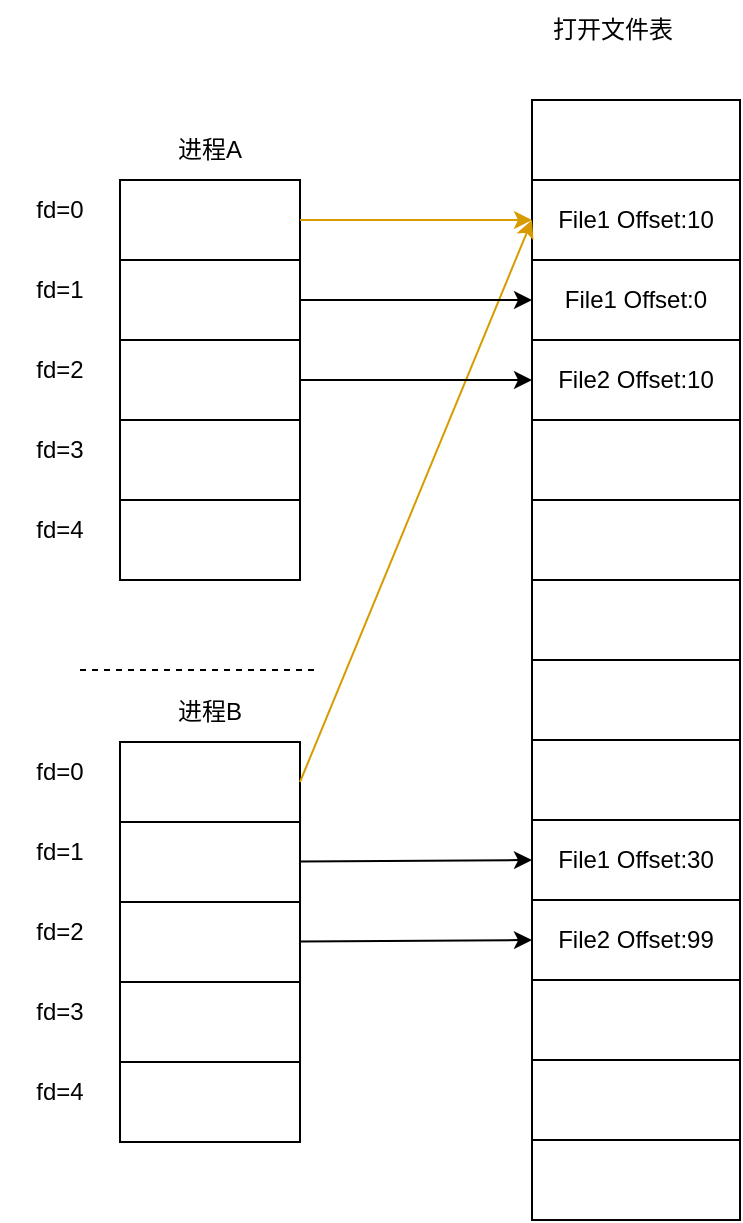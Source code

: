 <mxfile version="20.4.0" type="github">
  <diagram id="ZzIfgdE_HQE-ywpYCpP_" name="第 1 页">
    <mxGraphModel dx="1550" dy="844" grid="1" gridSize="10" guides="1" tooltips="1" connect="1" arrows="1" fold="1" page="1" pageScale="1" pageWidth="827" pageHeight="1169" math="0" shadow="0">
      <root>
        <mxCell id="0" />
        <mxCell id="1" parent="0" />
        <mxCell id="CD1J--MnG_Ev1wGPMHWV-1" value="" style="shape=table;html=1;whiteSpace=wrap;startSize=0;container=1;collapsible=0;childLayout=tableLayout;" vertex="1" parent="1">
          <mxGeometry x="210" y="290" width="90" height="200" as="geometry" />
        </mxCell>
        <mxCell id="CD1J--MnG_Ev1wGPMHWV-2" value="" style="shape=tableRow;horizontal=0;startSize=0;swimlaneHead=0;swimlaneBody=0;top=0;left=0;bottom=0;right=0;collapsible=0;dropTarget=0;fillColor=none;points=[[0,0.5],[1,0.5]];portConstraint=eastwest;" vertex="1" parent="CD1J--MnG_Ev1wGPMHWV-1">
          <mxGeometry width="90" height="40" as="geometry" />
        </mxCell>
        <mxCell id="CD1J--MnG_Ev1wGPMHWV-3" value="" style="shape=partialRectangle;html=1;whiteSpace=wrap;connectable=0;fillColor=none;top=0;left=0;bottom=0;right=0;overflow=hidden;" vertex="1" parent="CD1J--MnG_Ev1wGPMHWV-2">
          <mxGeometry width="90" height="40" as="geometry">
            <mxRectangle width="90" height="40" as="alternateBounds" />
          </mxGeometry>
        </mxCell>
        <mxCell id="CD1J--MnG_Ev1wGPMHWV-14" value="" style="shape=tableRow;horizontal=0;startSize=0;swimlaneHead=0;swimlaneBody=0;top=0;left=0;bottom=0;right=0;collapsible=0;dropTarget=0;fillColor=none;points=[[0,0.5],[1,0.5]];portConstraint=eastwest;" vertex="1" parent="CD1J--MnG_Ev1wGPMHWV-1">
          <mxGeometry y="40" width="90" height="40" as="geometry" />
        </mxCell>
        <mxCell id="CD1J--MnG_Ev1wGPMHWV-15" value="" style="shape=partialRectangle;html=1;whiteSpace=wrap;connectable=0;fillColor=none;top=0;left=0;bottom=0;right=0;overflow=hidden;" vertex="1" parent="CD1J--MnG_Ev1wGPMHWV-14">
          <mxGeometry width="90" height="40" as="geometry">
            <mxRectangle width="90" height="40" as="alternateBounds" />
          </mxGeometry>
        </mxCell>
        <mxCell id="CD1J--MnG_Ev1wGPMHWV-6" value="" style="shape=tableRow;horizontal=0;startSize=0;swimlaneHead=0;swimlaneBody=0;top=0;left=0;bottom=0;right=0;collapsible=0;dropTarget=0;fillColor=none;points=[[0,0.5],[1,0.5]];portConstraint=eastwest;" vertex="1" parent="CD1J--MnG_Ev1wGPMHWV-1">
          <mxGeometry y="80" width="90" height="40" as="geometry" />
        </mxCell>
        <mxCell id="CD1J--MnG_Ev1wGPMHWV-7" value="" style="shape=partialRectangle;html=1;whiteSpace=wrap;connectable=0;fillColor=none;top=0;left=0;bottom=0;right=0;overflow=hidden;" vertex="1" parent="CD1J--MnG_Ev1wGPMHWV-6">
          <mxGeometry width="90" height="40" as="geometry">
            <mxRectangle width="90" height="40" as="alternateBounds" />
          </mxGeometry>
        </mxCell>
        <mxCell id="CD1J--MnG_Ev1wGPMHWV-10" value="" style="shape=tableRow;horizontal=0;startSize=0;swimlaneHead=0;swimlaneBody=0;top=0;left=0;bottom=0;right=0;collapsible=0;dropTarget=0;fillColor=none;points=[[0,0.5],[1,0.5]];portConstraint=eastwest;" vertex="1" parent="CD1J--MnG_Ev1wGPMHWV-1">
          <mxGeometry y="120" width="90" height="40" as="geometry" />
        </mxCell>
        <mxCell id="CD1J--MnG_Ev1wGPMHWV-11" value="" style="shape=partialRectangle;html=1;whiteSpace=wrap;connectable=0;fillColor=none;top=0;left=0;bottom=0;right=0;overflow=hidden;" vertex="1" parent="CD1J--MnG_Ev1wGPMHWV-10">
          <mxGeometry width="90" height="40" as="geometry">
            <mxRectangle width="90" height="40" as="alternateBounds" />
          </mxGeometry>
        </mxCell>
        <mxCell id="CD1J--MnG_Ev1wGPMHWV-19" style="shape=tableRow;horizontal=0;startSize=0;swimlaneHead=0;swimlaneBody=0;top=0;left=0;bottom=0;right=0;collapsible=0;dropTarget=0;fillColor=none;points=[[0,0.5],[1,0.5]];portConstraint=eastwest;" vertex="1" parent="CD1J--MnG_Ev1wGPMHWV-1">
          <mxGeometry y="160" width="90" height="40" as="geometry" />
        </mxCell>
        <mxCell id="CD1J--MnG_Ev1wGPMHWV-20" style="shape=partialRectangle;html=1;whiteSpace=wrap;connectable=0;fillColor=none;top=0;left=0;bottom=0;right=0;overflow=hidden;" vertex="1" parent="CD1J--MnG_Ev1wGPMHWV-19">
          <mxGeometry width="90" height="40" as="geometry">
            <mxRectangle width="90" height="40" as="alternateBounds" />
          </mxGeometry>
        </mxCell>
        <mxCell id="CD1J--MnG_Ev1wGPMHWV-22" value="fd=0" style="text;html=1;strokeColor=none;fillColor=none;align=center;verticalAlign=middle;whiteSpace=wrap;rounded=0;" vertex="1" parent="1">
          <mxGeometry x="150" y="290" width="60" height="30" as="geometry" />
        </mxCell>
        <mxCell id="CD1J--MnG_Ev1wGPMHWV-24" value="fd=1" style="text;html=1;strokeColor=none;fillColor=none;align=center;verticalAlign=middle;whiteSpace=wrap;rounded=0;" vertex="1" parent="1">
          <mxGeometry x="150" y="330" width="60" height="30" as="geometry" />
        </mxCell>
        <mxCell id="CD1J--MnG_Ev1wGPMHWV-25" value="fd=2" style="text;html=1;strokeColor=none;fillColor=none;align=center;verticalAlign=middle;whiteSpace=wrap;rounded=0;" vertex="1" parent="1">
          <mxGeometry x="150" y="370" width="60" height="30" as="geometry" />
        </mxCell>
        <mxCell id="CD1J--MnG_Ev1wGPMHWV-26" value="fd=3" style="text;html=1;strokeColor=none;fillColor=none;align=center;verticalAlign=middle;whiteSpace=wrap;rounded=0;" vertex="1" parent="1">
          <mxGeometry x="150" y="410" width="60" height="30" as="geometry" />
        </mxCell>
        <mxCell id="CD1J--MnG_Ev1wGPMHWV-27" value="fd=4" style="text;html=1;strokeColor=none;fillColor=none;align=center;verticalAlign=middle;whiteSpace=wrap;rounded=0;" vertex="1" parent="1">
          <mxGeometry x="150" y="450" width="60" height="30" as="geometry" />
        </mxCell>
        <mxCell id="CD1J--MnG_Ev1wGPMHWV-28" value="" style="shape=table;html=1;whiteSpace=wrap;startSize=0;container=1;collapsible=0;childLayout=tableLayout;" vertex="1" parent="1">
          <mxGeometry x="416" y="250" width="104" height="560" as="geometry" />
        </mxCell>
        <mxCell id="CD1J--MnG_Ev1wGPMHWV-29" value="" style="shape=tableRow;horizontal=0;startSize=0;swimlaneHead=0;swimlaneBody=0;top=0;left=0;bottom=0;right=0;collapsible=0;dropTarget=0;fillColor=none;points=[[0,0.5],[1,0.5]];portConstraint=eastwest;" vertex="1" parent="CD1J--MnG_Ev1wGPMHWV-28">
          <mxGeometry width="104" height="40" as="geometry" />
        </mxCell>
        <mxCell id="CD1J--MnG_Ev1wGPMHWV-30" value="" style="shape=partialRectangle;html=1;whiteSpace=wrap;connectable=0;fillColor=none;top=0;left=0;bottom=0;right=0;overflow=hidden;" vertex="1" parent="CD1J--MnG_Ev1wGPMHWV-29">
          <mxGeometry width="104" height="40" as="geometry">
            <mxRectangle width="104" height="40" as="alternateBounds" />
          </mxGeometry>
        </mxCell>
        <mxCell id="CD1J--MnG_Ev1wGPMHWV-31" value="" style="shape=tableRow;horizontal=0;startSize=0;swimlaneHead=0;swimlaneBody=0;top=0;left=0;bottom=0;right=0;collapsible=0;dropTarget=0;fillColor=none;points=[[0,0.5],[1,0.5]];portConstraint=eastwest;" vertex="1" parent="CD1J--MnG_Ev1wGPMHWV-28">
          <mxGeometry y="40" width="104" height="40" as="geometry" />
        </mxCell>
        <mxCell id="CD1J--MnG_Ev1wGPMHWV-32" value="File1 Offset:10" style="shape=partialRectangle;html=1;whiteSpace=wrap;connectable=0;fillColor=none;top=0;left=0;bottom=0;right=0;overflow=hidden;" vertex="1" parent="CD1J--MnG_Ev1wGPMHWV-31">
          <mxGeometry width="104" height="40" as="geometry">
            <mxRectangle width="104" height="40" as="alternateBounds" />
          </mxGeometry>
        </mxCell>
        <mxCell id="CD1J--MnG_Ev1wGPMHWV-33" value="" style="shape=tableRow;horizontal=0;startSize=0;swimlaneHead=0;swimlaneBody=0;top=0;left=0;bottom=0;right=0;collapsible=0;dropTarget=0;fillColor=none;points=[[0,0.5],[1,0.5]];portConstraint=eastwest;" vertex="1" parent="CD1J--MnG_Ev1wGPMHWV-28">
          <mxGeometry y="80" width="104" height="40" as="geometry" />
        </mxCell>
        <mxCell id="CD1J--MnG_Ev1wGPMHWV-34" value="File1 Offset:0" style="shape=partialRectangle;html=1;whiteSpace=wrap;connectable=0;fillColor=none;top=0;left=0;bottom=0;right=0;overflow=hidden;" vertex="1" parent="CD1J--MnG_Ev1wGPMHWV-33">
          <mxGeometry width="104" height="40" as="geometry">
            <mxRectangle width="104" height="40" as="alternateBounds" />
          </mxGeometry>
        </mxCell>
        <mxCell id="CD1J--MnG_Ev1wGPMHWV-35" value="" style="shape=tableRow;horizontal=0;startSize=0;swimlaneHead=0;swimlaneBody=0;top=0;left=0;bottom=0;right=0;collapsible=0;dropTarget=0;fillColor=none;points=[[0,0.5],[1,0.5]];portConstraint=eastwest;" vertex="1" parent="CD1J--MnG_Ev1wGPMHWV-28">
          <mxGeometry y="120" width="104" height="40" as="geometry" />
        </mxCell>
        <mxCell id="CD1J--MnG_Ev1wGPMHWV-36" value="File2 Offset:10" style="shape=partialRectangle;html=1;whiteSpace=wrap;connectable=0;fillColor=none;top=0;left=0;bottom=0;right=0;overflow=hidden;" vertex="1" parent="CD1J--MnG_Ev1wGPMHWV-35">
          <mxGeometry width="104" height="40" as="geometry">
            <mxRectangle width="104" height="40" as="alternateBounds" />
          </mxGeometry>
        </mxCell>
        <mxCell id="CD1J--MnG_Ev1wGPMHWV-37" style="shape=tableRow;horizontal=0;startSize=0;swimlaneHead=0;swimlaneBody=0;top=0;left=0;bottom=0;right=0;collapsible=0;dropTarget=0;fillColor=none;points=[[0,0.5],[1,0.5]];portConstraint=eastwest;" vertex="1" parent="CD1J--MnG_Ev1wGPMHWV-28">
          <mxGeometry y="160" width="104" height="40" as="geometry" />
        </mxCell>
        <mxCell id="CD1J--MnG_Ev1wGPMHWV-38" style="shape=partialRectangle;html=1;whiteSpace=wrap;connectable=0;fillColor=none;top=0;left=0;bottom=0;right=0;overflow=hidden;" vertex="1" parent="CD1J--MnG_Ev1wGPMHWV-37">
          <mxGeometry width="104" height="40" as="geometry">
            <mxRectangle width="104" height="40" as="alternateBounds" />
          </mxGeometry>
        </mxCell>
        <mxCell id="CD1J--MnG_Ev1wGPMHWV-63" style="shape=tableRow;horizontal=0;startSize=0;swimlaneHead=0;swimlaneBody=0;top=0;left=0;bottom=0;right=0;collapsible=0;dropTarget=0;fillColor=none;points=[[0,0.5],[1,0.5]];portConstraint=eastwest;" vertex="1" parent="CD1J--MnG_Ev1wGPMHWV-28">
          <mxGeometry y="200" width="104" height="40" as="geometry" />
        </mxCell>
        <mxCell id="CD1J--MnG_Ev1wGPMHWV-64" style="shape=partialRectangle;html=1;whiteSpace=wrap;connectable=0;fillColor=none;top=0;left=0;bottom=0;right=0;overflow=hidden;" vertex="1" parent="CD1J--MnG_Ev1wGPMHWV-63">
          <mxGeometry width="104" height="40" as="geometry">
            <mxRectangle width="104" height="40" as="alternateBounds" />
          </mxGeometry>
        </mxCell>
        <mxCell id="CD1J--MnG_Ev1wGPMHWV-65" style="shape=tableRow;horizontal=0;startSize=0;swimlaneHead=0;swimlaneBody=0;top=0;left=0;bottom=0;right=0;collapsible=0;dropTarget=0;fillColor=none;points=[[0,0.5],[1,0.5]];portConstraint=eastwest;" vertex="1" parent="CD1J--MnG_Ev1wGPMHWV-28">
          <mxGeometry y="240" width="104" height="40" as="geometry" />
        </mxCell>
        <mxCell id="CD1J--MnG_Ev1wGPMHWV-66" style="shape=partialRectangle;html=1;whiteSpace=wrap;connectable=0;fillColor=none;top=0;left=0;bottom=0;right=0;overflow=hidden;" vertex="1" parent="CD1J--MnG_Ev1wGPMHWV-65">
          <mxGeometry width="104" height="40" as="geometry">
            <mxRectangle width="104" height="40" as="alternateBounds" />
          </mxGeometry>
        </mxCell>
        <mxCell id="CD1J--MnG_Ev1wGPMHWV-67" style="shape=tableRow;horizontal=0;startSize=0;swimlaneHead=0;swimlaneBody=0;top=0;left=0;bottom=0;right=0;collapsible=0;dropTarget=0;fillColor=none;points=[[0,0.5],[1,0.5]];portConstraint=eastwest;" vertex="1" parent="CD1J--MnG_Ev1wGPMHWV-28">
          <mxGeometry y="280" width="104" height="40" as="geometry" />
        </mxCell>
        <mxCell id="CD1J--MnG_Ev1wGPMHWV-68" style="shape=partialRectangle;html=1;whiteSpace=wrap;connectable=0;fillColor=none;top=0;left=0;bottom=0;right=0;overflow=hidden;" vertex="1" parent="CD1J--MnG_Ev1wGPMHWV-67">
          <mxGeometry width="104" height="40" as="geometry">
            <mxRectangle width="104" height="40" as="alternateBounds" />
          </mxGeometry>
        </mxCell>
        <mxCell id="CD1J--MnG_Ev1wGPMHWV-69" style="shape=tableRow;horizontal=0;startSize=0;swimlaneHead=0;swimlaneBody=0;top=0;left=0;bottom=0;right=0;collapsible=0;dropTarget=0;fillColor=none;points=[[0,0.5],[1,0.5]];portConstraint=eastwest;" vertex="1" parent="CD1J--MnG_Ev1wGPMHWV-28">
          <mxGeometry y="320" width="104" height="40" as="geometry" />
        </mxCell>
        <mxCell id="CD1J--MnG_Ev1wGPMHWV-70" style="shape=partialRectangle;html=1;whiteSpace=wrap;connectable=0;fillColor=none;top=0;left=0;bottom=0;right=0;overflow=hidden;" vertex="1" parent="CD1J--MnG_Ev1wGPMHWV-69">
          <mxGeometry width="104" height="40" as="geometry">
            <mxRectangle width="104" height="40" as="alternateBounds" />
          </mxGeometry>
        </mxCell>
        <mxCell id="CD1J--MnG_Ev1wGPMHWV-71" style="shape=tableRow;horizontal=0;startSize=0;swimlaneHead=0;swimlaneBody=0;top=0;left=0;bottom=0;right=0;collapsible=0;dropTarget=0;fillColor=none;points=[[0,0.5],[1,0.5]];portConstraint=eastwest;" vertex="1" parent="CD1J--MnG_Ev1wGPMHWV-28">
          <mxGeometry y="360" width="104" height="40" as="geometry" />
        </mxCell>
        <mxCell id="CD1J--MnG_Ev1wGPMHWV-72" value="File1 Offset:30" style="shape=partialRectangle;html=1;whiteSpace=wrap;connectable=0;fillColor=none;top=0;left=0;bottom=0;right=0;overflow=hidden;" vertex="1" parent="CD1J--MnG_Ev1wGPMHWV-71">
          <mxGeometry width="104" height="40" as="geometry">
            <mxRectangle width="104" height="40" as="alternateBounds" />
          </mxGeometry>
        </mxCell>
        <mxCell id="CD1J--MnG_Ev1wGPMHWV-73" style="shape=tableRow;horizontal=0;startSize=0;swimlaneHead=0;swimlaneBody=0;top=0;left=0;bottom=0;right=0;collapsible=0;dropTarget=0;fillColor=none;points=[[0,0.5],[1,0.5]];portConstraint=eastwest;" vertex="1" parent="CD1J--MnG_Ev1wGPMHWV-28">
          <mxGeometry y="400" width="104" height="40" as="geometry" />
        </mxCell>
        <mxCell id="CD1J--MnG_Ev1wGPMHWV-74" value="File2 Offset:99" style="shape=partialRectangle;html=1;whiteSpace=wrap;connectable=0;fillColor=none;top=0;left=0;bottom=0;right=0;overflow=hidden;" vertex="1" parent="CD1J--MnG_Ev1wGPMHWV-73">
          <mxGeometry width="104" height="40" as="geometry">
            <mxRectangle width="104" height="40" as="alternateBounds" />
          </mxGeometry>
        </mxCell>
        <mxCell id="CD1J--MnG_Ev1wGPMHWV-75" style="shape=tableRow;horizontal=0;startSize=0;swimlaneHead=0;swimlaneBody=0;top=0;left=0;bottom=0;right=0;collapsible=0;dropTarget=0;fillColor=none;points=[[0,0.5],[1,0.5]];portConstraint=eastwest;" vertex="1" parent="CD1J--MnG_Ev1wGPMHWV-28">
          <mxGeometry y="440" width="104" height="40" as="geometry" />
        </mxCell>
        <mxCell id="CD1J--MnG_Ev1wGPMHWV-76" style="shape=partialRectangle;html=1;whiteSpace=wrap;connectable=0;fillColor=none;top=0;left=0;bottom=0;right=0;overflow=hidden;" vertex="1" parent="CD1J--MnG_Ev1wGPMHWV-75">
          <mxGeometry width="104" height="40" as="geometry">
            <mxRectangle width="104" height="40" as="alternateBounds" />
          </mxGeometry>
        </mxCell>
        <mxCell id="CD1J--MnG_Ev1wGPMHWV-77" style="shape=tableRow;horizontal=0;startSize=0;swimlaneHead=0;swimlaneBody=0;top=0;left=0;bottom=0;right=0;collapsible=0;dropTarget=0;fillColor=none;points=[[0,0.5],[1,0.5]];portConstraint=eastwest;" vertex="1" parent="CD1J--MnG_Ev1wGPMHWV-28">
          <mxGeometry y="480" width="104" height="40" as="geometry" />
        </mxCell>
        <mxCell id="CD1J--MnG_Ev1wGPMHWV-78" style="shape=partialRectangle;html=1;whiteSpace=wrap;connectable=0;fillColor=none;top=0;left=0;bottom=0;right=0;overflow=hidden;" vertex="1" parent="CD1J--MnG_Ev1wGPMHWV-77">
          <mxGeometry width="104" height="40" as="geometry">
            <mxRectangle width="104" height="40" as="alternateBounds" />
          </mxGeometry>
        </mxCell>
        <mxCell id="CD1J--MnG_Ev1wGPMHWV-79" style="shape=tableRow;horizontal=0;startSize=0;swimlaneHead=0;swimlaneBody=0;top=0;left=0;bottom=0;right=0;collapsible=0;dropTarget=0;fillColor=none;points=[[0,0.5],[1,0.5]];portConstraint=eastwest;" vertex="1" parent="CD1J--MnG_Ev1wGPMHWV-28">
          <mxGeometry y="520" width="104" height="40" as="geometry" />
        </mxCell>
        <mxCell id="CD1J--MnG_Ev1wGPMHWV-80" style="shape=partialRectangle;html=1;whiteSpace=wrap;connectable=0;fillColor=none;top=0;left=0;bottom=0;right=0;overflow=hidden;" vertex="1" parent="CD1J--MnG_Ev1wGPMHWV-79">
          <mxGeometry width="104" height="40" as="geometry">
            <mxRectangle width="104" height="40" as="alternateBounds" />
          </mxGeometry>
        </mxCell>
        <mxCell id="CD1J--MnG_Ev1wGPMHWV-39" value="打开文件表" style="text;html=1;align=center;verticalAlign=middle;resizable=0;points=[];autosize=1;strokeColor=none;fillColor=none;" vertex="1" parent="1">
          <mxGeometry x="416" y="200" width="80" height="30" as="geometry" />
        </mxCell>
        <mxCell id="CD1J--MnG_Ev1wGPMHWV-40" value="" style="shape=table;html=1;whiteSpace=wrap;startSize=0;container=1;collapsible=0;childLayout=tableLayout;" vertex="1" parent="1">
          <mxGeometry x="210" y="571" width="90" height="200" as="geometry" />
        </mxCell>
        <mxCell id="CD1J--MnG_Ev1wGPMHWV-41" value="" style="shape=tableRow;horizontal=0;startSize=0;swimlaneHead=0;swimlaneBody=0;top=0;left=0;bottom=0;right=0;collapsible=0;dropTarget=0;fillColor=none;points=[[0,0.5],[1,0.5]];portConstraint=eastwest;" vertex="1" parent="CD1J--MnG_Ev1wGPMHWV-40">
          <mxGeometry width="90" height="40" as="geometry" />
        </mxCell>
        <mxCell id="CD1J--MnG_Ev1wGPMHWV-42" value="" style="shape=partialRectangle;html=1;whiteSpace=wrap;connectable=0;fillColor=none;top=0;left=0;bottom=0;right=0;overflow=hidden;" vertex="1" parent="CD1J--MnG_Ev1wGPMHWV-41">
          <mxGeometry width="90" height="40" as="geometry">
            <mxRectangle width="90" height="40" as="alternateBounds" />
          </mxGeometry>
        </mxCell>
        <mxCell id="CD1J--MnG_Ev1wGPMHWV-43" value="" style="shape=tableRow;horizontal=0;startSize=0;swimlaneHead=0;swimlaneBody=0;top=0;left=0;bottom=0;right=0;collapsible=0;dropTarget=0;fillColor=none;points=[[0,0.5],[1,0.5]];portConstraint=eastwest;" vertex="1" parent="CD1J--MnG_Ev1wGPMHWV-40">
          <mxGeometry y="40" width="90" height="40" as="geometry" />
        </mxCell>
        <mxCell id="CD1J--MnG_Ev1wGPMHWV-44" value="" style="shape=partialRectangle;html=1;whiteSpace=wrap;connectable=0;fillColor=none;top=0;left=0;bottom=0;right=0;overflow=hidden;" vertex="1" parent="CD1J--MnG_Ev1wGPMHWV-43">
          <mxGeometry width="90" height="40" as="geometry">
            <mxRectangle width="90" height="40" as="alternateBounds" />
          </mxGeometry>
        </mxCell>
        <mxCell id="CD1J--MnG_Ev1wGPMHWV-45" value="" style="shape=tableRow;horizontal=0;startSize=0;swimlaneHead=0;swimlaneBody=0;top=0;left=0;bottom=0;right=0;collapsible=0;dropTarget=0;fillColor=none;points=[[0,0.5],[1,0.5]];portConstraint=eastwest;" vertex="1" parent="CD1J--MnG_Ev1wGPMHWV-40">
          <mxGeometry y="80" width="90" height="40" as="geometry" />
        </mxCell>
        <mxCell id="CD1J--MnG_Ev1wGPMHWV-46" value="" style="shape=partialRectangle;html=1;whiteSpace=wrap;connectable=0;fillColor=none;top=0;left=0;bottom=0;right=0;overflow=hidden;" vertex="1" parent="CD1J--MnG_Ev1wGPMHWV-45">
          <mxGeometry width="90" height="40" as="geometry">
            <mxRectangle width="90" height="40" as="alternateBounds" />
          </mxGeometry>
        </mxCell>
        <mxCell id="CD1J--MnG_Ev1wGPMHWV-47" value="" style="shape=tableRow;horizontal=0;startSize=0;swimlaneHead=0;swimlaneBody=0;top=0;left=0;bottom=0;right=0;collapsible=0;dropTarget=0;fillColor=none;points=[[0,0.5],[1,0.5]];portConstraint=eastwest;" vertex="1" parent="CD1J--MnG_Ev1wGPMHWV-40">
          <mxGeometry y="120" width="90" height="40" as="geometry" />
        </mxCell>
        <mxCell id="CD1J--MnG_Ev1wGPMHWV-48" value="" style="shape=partialRectangle;html=1;whiteSpace=wrap;connectable=0;fillColor=none;top=0;left=0;bottom=0;right=0;overflow=hidden;" vertex="1" parent="CD1J--MnG_Ev1wGPMHWV-47">
          <mxGeometry width="90" height="40" as="geometry">
            <mxRectangle width="90" height="40" as="alternateBounds" />
          </mxGeometry>
        </mxCell>
        <mxCell id="CD1J--MnG_Ev1wGPMHWV-49" style="shape=tableRow;horizontal=0;startSize=0;swimlaneHead=0;swimlaneBody=0;top=0;left=0;bottom=0;right=0;collapsible=0;dropTarget=0;fillColor=none;points=[[0,0.5],[1,0.5]];portConstraint=eastwest;" vertex="1" parent="CD1J--MnG_Ev1wGPMHWV-40">
          <mxGeometry y="160" width="90" height="40" as="geometry" />
        </mxCell>
        <mxCell id="CD1J--MnG_Ev1wGPMHWV-50" style="shape=partialRectangle;html=1;whiteSpace=wrap;connectable=0;fillColor=none;top=0;left=0;bottom=0;right=0;overflow=hidden;" vertex="1" parent="CD1J--MnG_Ev1wGPMHWV-49">
          <mxGeometry width="90" height="40" as="geometry">
            <mxRectangle width="90" height="40" as="alternateBounds" />
          </mxGeometry>
        </mxCell>
        <mxCell id="CD1J--MnG_Ev1wGPMHWV-51" value="fd=0" style="text;html=1;strokeColor=none;fillColor=none;align=center;verticalAlign=middle;whiteSpace=wrap;rounded=0;" vertex="1" parent="1">
          <mxGeometry x="150" y="571" width="60" height="30" as="geometry" />
        </mxCell>
        <mxCell id="CD1J--MnG_Ev1wGPMHWV-52" value="fd=1" style="text;html=1;strokeColor=none;fillColor=none;align=center;verticalAlign=middle;whiteSpace=wrap;rounded=0;" vertex="1" parent="1">
          <mxGeometry x="150" y="611" width="60" height="30" as="geometry" />
        </mxCell>
        <mxCell id="CD1J--MnG_Ev1wGPMHWV-53" value="fd=2" style="text;html=1;strokeColor=none;fillColor=none;align=center;verticalAlign=middle;whiteSpace=wrap;rounded=0;" vertex="1" parent="1">
          <mxGeometry x="150" y="651" width="60" height="30" as="geometry" />
        </mxCell>
        <mxCell id="CD1J--MnG_Ev1wGPMHWV-54" value="fd=3" style="text;html=1;strokeColor=none;fillColor=none;align=center;verticalAlign=middle;whiteSpace=wrap;rounded=0;" vertex="1" parent="1">
          <mxGeometry x="150" y="691" width="60" height="30" as="geometry" />
        </mxCell>
        <mxCell id="CD1J--MnG_Ev1wGPMHWV-55" value="fd=4" style="text;html=1;strokeColor=none;fillColor=none;align=center;verticalAlign=middle;whiteSpace=wrap;rounded=0;" vertex="1" parent="1">
          <mxGeometry x="150" y="731" width="60" height="30" as="geometry" />
        </mxCell>
        <mxCell id="CD1J--MnG_Ev1wGPMHWV-59" value="" style="endArrow=none;dashed=1;html=1;rounded=0;" edge="1" parent="1">
          <mxGeometry width="50" height="50" relative="1" as="geometry">
            <mxPoint x="190" y="535" as="sourcePoint" />
            <mxPoint x="310" y="535" as="targetPoint" />
          </mxGeometry>
        </mxCell>
        <mxCell id="CD1J--MnG_Ev1wGPMHWV-61" value="进程B" style="text;html=1;strokeColor=none;fillColor=none;align=center;verticalAlign=middle;whiteSpace=wrap;rounded=0;" vertex="1" parent="1">
          <mxGeometry x="225" y="541" width="60" height="30" as="geometry" />
        </mxCell>
        <mxCell id="CD1J--MnG_Ev1wGPMHWV-62" value="进程A" style="text;html=1;strokeColor=none;fillColor=none;align=center;verticalAlign=middle;whiteSpace=wrap;rounded=0;" vertex="1" parent="1">
          <mxGeometry x="225" y="260" width="60" height="30" as="geometry" />
        </mxCell>
        <mxCell id="CD1J--MnG_Ev1wGPMHWV-81" style="edgeStyle=orthogonalEdgeStyle;rounded=0;orthogonalLoop=1;jettySize=auto;html=1;exitX=1;exitY=0.5;exitDx=0;exitDy=0;entryX=0;entryY=0.5;entryDx=0;entryDy=0;fillColor=#ffe6cc;strokeColor=#d79b00;" edge="1" parent="1" source="CD1J--MnG_Ev1wGPMHWV-2" target="CD1J--MnG_Ev1wGPMHWV-31">
          <mxGeometry relative="1" as="geometry" />
        </mxCell>
        <mxCell id="CD1J--MnG_Ev1wGPMHWV-82" style="rounded=0;orthogonalLoop=1;jettySize=auto;html=1;exitX=1;exitY=0.5;exitDx=0;exitDy=0;entryX=0;entryY=0.5;entryDx=0;entryDy=0;fillColor=#ffe6cc;strokeColor=#d79b00;" edge="1" parent="1" source="CD1J--MnG_Ev1wGPMHWV-41" target="CD1J--MnG_Ev1wGPMHWV-31">
          <mxGeometry relative="1" as="geometry" />
        </mxCell>
        <mxCell id="CD1J--MnG_Ev1wGPMHWV-83" style="edgeStyle=none;rounded=0;orthogonalLoop=1;jettySize=auto;html=1;" edge="1" parent="1" source="CD1J--MnG_Ev1wGPMHWV-14" target="CD1J--MnG_Ev1wGPMHWV-33">
          <mxGeometry relative="1" as="geometry" />
        </mxCell>
        <mxCell id="CD1J--MnG_Ev1wGPMHWV-84" style="edgeStyle=none;rounded=0;orthogonalLoop=1;jettySize=auto;html=1;" edge="1" parent="1" source="CD1J--MnG_Ev1wGPMHWV-6" target="CD1J--MnG_Ev1wGPMHWV-35">
          <mxGeometry relative="1" as="geometry" />
        </mxCell>
        <mxCell id="CD1J--MnG_Ev1wGPMHWV-85" style="edgeStyle=none;rounded=0;orthogonalLoop=1;jettySize=auto;html=1;entryX=0;entryY=0.5;entryDx=0;entryDy=0;" edge="1" parent="1" source="CD1J--MnG_Ev1wGPMHWV-43" target="CD1J--MnG_Ev1wGPMHWV-71">
          <mxGeometry relative="1" as="geometry" />
        </mxCell>
        <mxCell id="CD1J--MnG_Ev1wGPMHWV-86" style="edgeStyle=none;rounded=0;orthogonalLoop=1;jettySize=auto;html=1;entryX=0;entryY=0.5;entryDx=0;entryDy=0;" edge="1" parent="1" source="CD1J--MnG_Ev1wGPMHWV-45" target="CD1J--MnG_Ev1wGPMHWV-73">
          <mxGeometry relative="1" as="geometry" />
        </mxCell>
      </root>
    </mxGraphModel>
  </diagram>
</mxfile>

